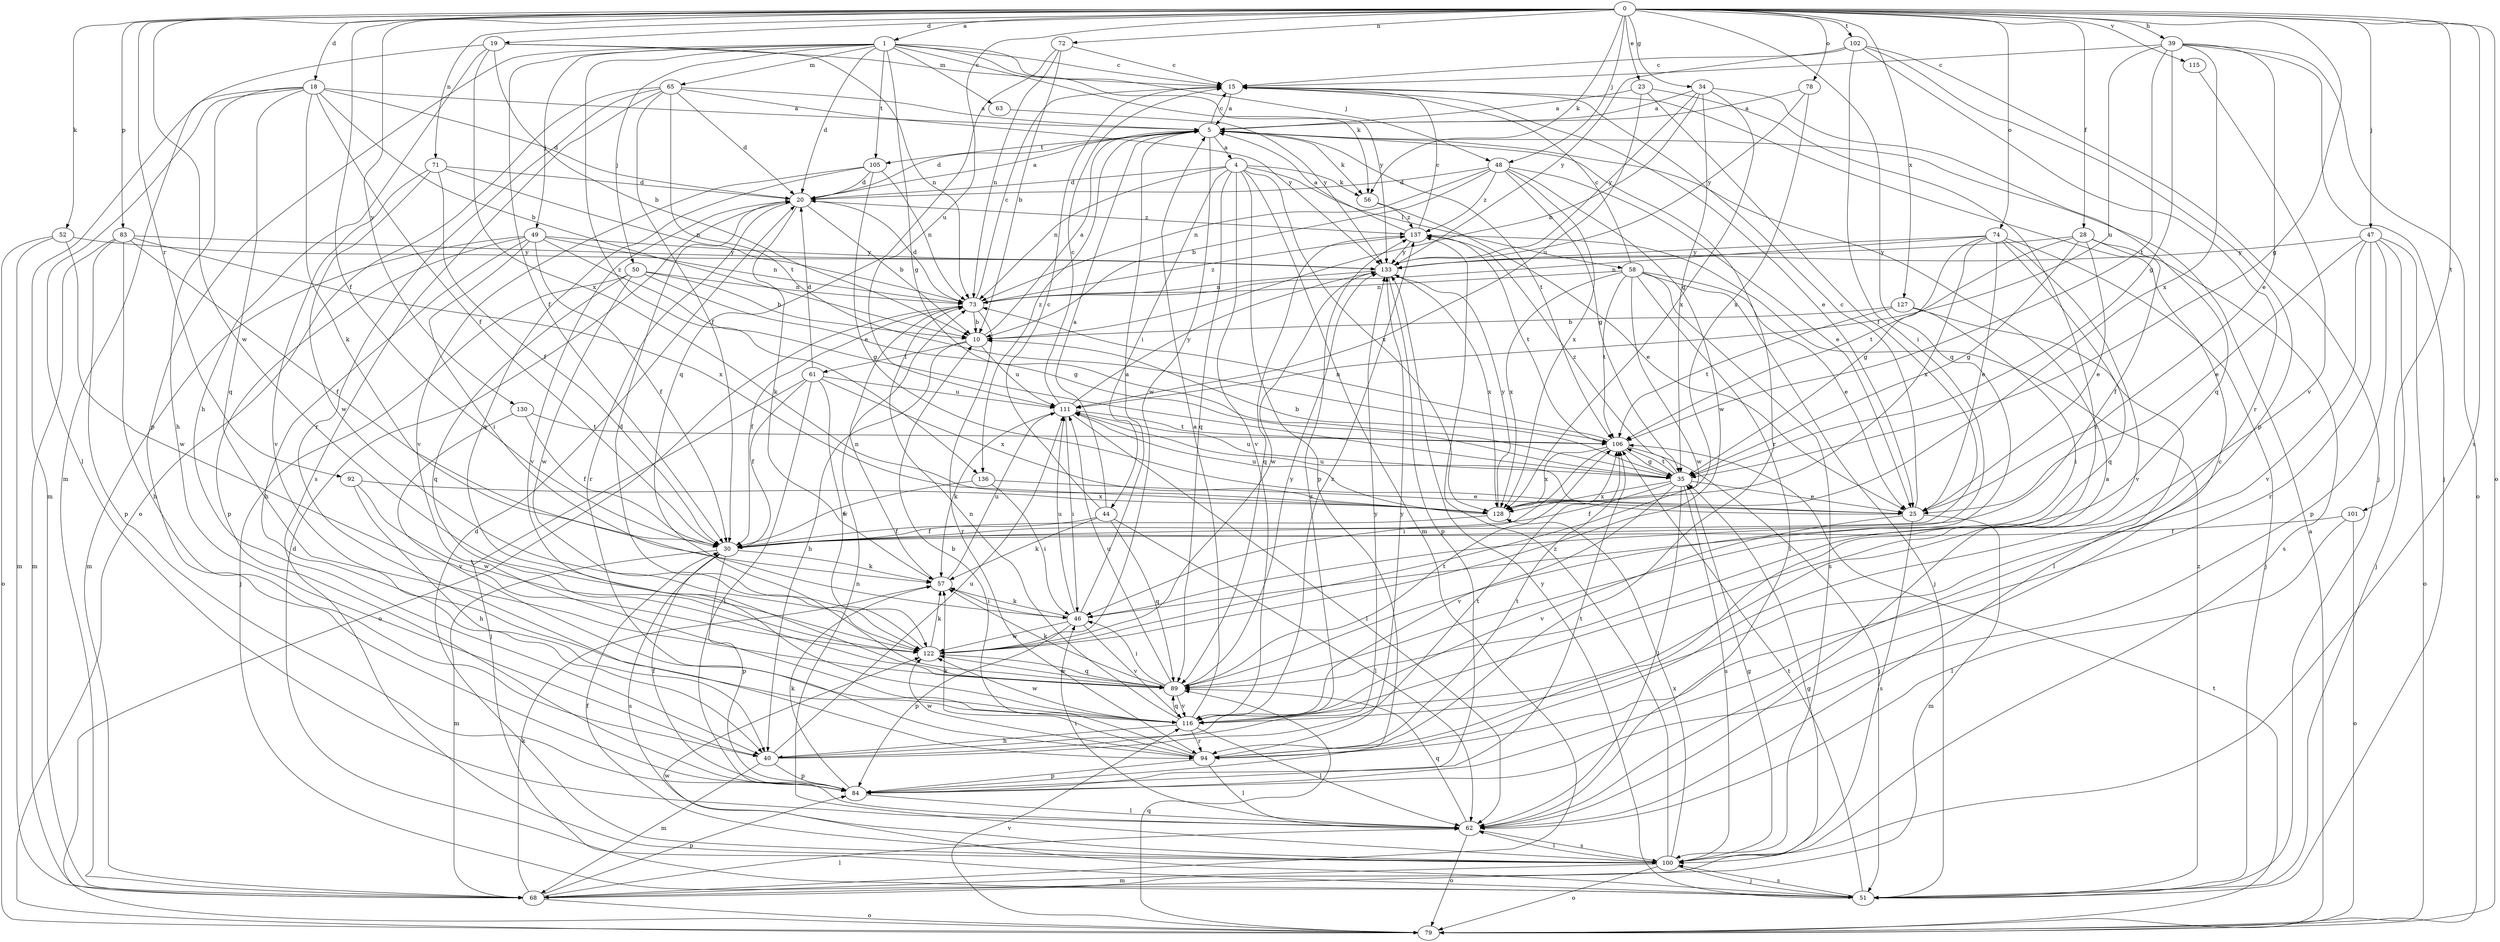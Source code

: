 strict digraph  {
0;
1;
4;
5;
10;
15;
18;
19;
20;
23;
25;
28;
30;
34;
35;
39;
40;
44;
46;
47;
48;
49;
50;
51;
52;
56;
57;
58;
61;
62;
63;
65;
68;
71;
72;
73;
74;
78;
79;
83;
84;
89;
92;
94;
100;
101;
102;
105;
106;
111;
115;
116;
122;
127;
128;
130;
133;
136;
137;
0 -> 1  [label=a];
0 -> 18  [label=d];
0 -> 19  [label=d];
0 -> 23  [label=e];
0 -> 28  [label=f];
0 -> 30  [label=f];
0 -> 34  [label=g];
0 -> 35  [label=g];
0 -> 39  [label=h];
0 -> 47  [label=j];
0 -> 48  [label=j];
0 -> 52  [label=k];
0 -> 56  [label=k];
0 -> 71  [label=n];
0 -> 72  [label=n];
0 -> 74  [label=o];
0 -> 78  [label=o];
0 -> 79  [label=o];
0 -> 83  [label=p];
0 -> 89  [label=q];
0 -> 92  [label=r];
0 -> 100  [label=s];
0 -> 101  [label=t];
0 -> 102  [label=t];
0 -> 111  [label=u];
0 -> 115  [label=v];
0 -> 122  [label=w];
0 -> 127  [label=x];
0 -> 130  [label=y];
1 -> 15  [label=c];
1 -> 20  [label=d];
1 -> 30  [label=f];
1 -> 35  [label=g];
1 -> 48  [label=j];
1 -> 49  [label=j];
1 -> 50  [label=j];
1 -> 56  [label=k];
1 -> 63  [label=m];
1 -> 65  [label=m];
1 -> 84  [label=p];
1 -> 105  [label=t];
1 -> 133  [label=y];
1 -> 136  [label=z];
4 -> 20  [label=d];
4 -> 44  [label=i];
4 -> 56  [label=k];
4 -> 58  [label=l];
4 -> 68  [label=m];
4 -> 73  [label=n];
4 -> 84  [label=p];
4 -> 89  [label=q];
4 -> 116  [label=v];
4 -> 128  [label=x];
5 -> 4  [label=a];
5 -> 15  [label=c];
5 -> 20  [label=d];
5 -> 56  [label=k];
5 -> 94  [label=r];
5 -> 105  [label=t];
5 -> 106  [label=t];
5 -> 122  [label=w];
5 -> 136  [label=z];
10 -> 5  [label=a];
10 -> 40  [label=h];
10 -> 61  [label=l];
10 -> 111  [label=u];
15 -> 5  [label=a];
15 -> 25  [label=e];
18 -> 5  [label=a];
18 -> 10  [label=b];
18 -> 20  [label=d];
18 -> 30  [label=f];
18 -> 40  [label=h];
18 -> 57  [label=k];
18 -> 62  [label=l];
18 -> 68  [label=m];
18 -> 89  [label=q];
19 -> 10  [label=b];
19 -> 15  [label=c];
19 -> 40  [label=h];
19 -> 68  [label=m];
19 -> 73  [label=n];
19 -> 128  [label=x];
20 -> 5  [label=a];
20 -> 10  [label=b];
20 -> 57  [label=k];
20 -> 94  [label=r];
20 -> 116  [label=v];
20 -> 137  [label=z];
23 -> 5  [label=a];
23 -> 30  [label=f];
23 -> 94  [label=r];
23 -> 111  [label=u];
25 -> 15  [label=c];
25 -> 68  [label=m];
25 -> 100  [label=s];
25 -> 111  [label=u];
25 -> 116  [label=v];
28 -> 25  [label=e];
28 -> 30  [label=f];
28 -> 35  [label=g];
28 -> 100  [label=s];
28 -> 106  [label=t];
28 -> 133  [label=y];
30 -> 57  [label=k];
30 -> 68  [label=m];
30 -> 84  [label=p];
30 -> 100  [label=s];
34 -> 5  [label=a];
34 -> 10  [label=b];
34 -> 35  [label=g];
34 -> 89  [label=q];
34 -> 128  [label=x];
34 -> 133  [label=y];
35 -> 10  [label=b];
35 -> 25  [label=e];
35 -> 30  [label=f];
35 -> 62  [label=l];
35 -> 100  [label=s];
35 -> 106  [label=t];
35 -> 111  [label=u];
35 -> 116  [label=v];
35 -> 128  [label=x];
35 -> 137  [label=z];
39 -> 15  [label=c];
39 -> 25  [label=e];
39 -> 35  [label=g];
39 -> 51  [label=j];
39 -> 79  [label=o];
39 -> 106  [label=t];
39 -> 111  [label=u];
39 -> 128  [label=x];
40 -> 68  [label=m];
40 -> 84  [label=p];
40 -> 106  [label=t];
40 -> 111  [label=u];
40 -> 133  [label=y];
40 -> 137  [label=z];
44 -> 5  [label=a];
44 -> 15  [label=c];
44 -> 30  [label=f];
44 -> 57  [label=k];
44 -> 62  [label=l];
44 -> 89  [label=q];
46 -> 5  [label=a];
46 -> 57  [label=k];
46 -> 84  [label=p];
46 -> 111  [label=u];
46 -> 116  [label=v];
46 -> 122  [label=w];
47 -> 25  [label=e];
47 -> 51  [label=j];
47 -> 79  [label=o];
47 -> 84  [label=p];
47 -> 94  [label=r];
47 -> 116  [label=v];
47 -> 133  [label=y];
48 -> 10  [label=b];
48 -> 20  [label=d];
48 -> 25  [label=e];
48 -> 35  [label=g];
48 -> 73  [label=n];
48 -> 122  [label=w];
48 -> 128  [label=x];
48 -> 137  [label=z];
49 -> 30  [label=f];
49 -> 35  [label=g];
49 -> 40  [label=h];
49 -> 46  [label=i];
49 -> 68  [label=m];
49 -> 73  [label=n];
49 -> 84  [label=p];
49 -> 133  [label=y];
50 -> 10  [label=b];
50 -> 35  [label=g];
50 -> 51  [label=j];
50 -> 73  [label=n];
50 -> 89  [label=q];
50 -> 122  [label=w];
51 -> 20  [label=d];
51 -> 100  [label=s];
51 -> 106  [label=t];
51 -> 122  [label=w];
51 -> 133  [label=y];
51 -> 137  [label=z];
52 -> 68  [label=m];
52 -> 79  [label=o];
52 -> 122  [label=w];
52 -> 133  [label=y];
56 -> 25  [label=e];
56 -> 137  [label=z];
57 -> 46  [label=i];
57 -> 73  [label=n];
57 -> 111  [label=u];
58 -> 15  [label=c];
58 -> 25  [label=e];
58 -> 51  [label=j];
58 -> 62  [label=l];
58 -> 73  [label=n];
58 -> 100  [label=s];
58 -> 106  [label=t];
58 -> 122  [label=w];
58 -> 128  [label=x];
61 -> 20  [label=d];
61 -> 30  [label=f];
61 -> 51  [label=j];
61 -> 62  [label=l];
61 -> 111  [label=u];
61 -> 122  [label=w];
61 -> 128  [label=x];
62 -> 5  [label=a];
62 -> 15  [label=c];
62 -> 46  [label=i];
62 -> 79  [label=o];
62 -> 89  [label=q];
62 -> 100  [label=s];
63 -> 133  [label=y];
65 -> 5  [label=a];
65 -> 20  [label=d];
65 -> 30  [label=f];
65 -> 79  [label=o];
65 -> 94  [label=r];
65 -> 100  [label=s];
65 -> 106  [label=t];
65 -> 133  [label=y];
68 -> 35  [label=g];
68 -> 57  [label=k];
68 -> 62  [label=l];
68 -> 79  [label=o];
68 -> 84  [label=p];
71 -> 20  [label=d];
71 -> 30  [label=f];
71 -> 73  [label=n];
71 -> 116  [label=v];
71 -> 122  [label=w];
72 -> 10  [label=b];
72 -> 15  [label=c];
72 -> 73  [label=n];
72 -> 89  [label=q];
73 -> 10  [label=b];
73 -> 15  [label=c];
73 -> 20  [label=d];
73 -> 30  [label=f];
73 -> 79  [label=o];
73 -> 94  [label=r];
73 -> 137  [label=z];
74 -> 25  [label=e];
74 -> 35  [label=g];
74 -> 51  [label=j];
74 -> 73  [label=n];
74 -> 89  [label=q];
74 -> 116  [label=v];
74 -> 128  [label=x];
74 -> 133  [label=y];
78 -> 5  [label=a];
78 -> 128  [label=x];
78 -> 133  [label=y];
79 -> 5  [label=a];
79 -> 89  [label=q];
79 -> 106  [label=t];
79 -> 116  [label=v];
83 -> 30  [label=f];
83 -> 40  [label=h];
83 -> 68  [label=m];
83 -> 84  [label=p];
83 -> 128  [label=x];
83 -> 133  [label=y];
84 -> 30  [label=f];
84 -> 57  [label=k];
84 -> 62  [label=l];
84 -> 106  [label=t];
89 -> 46  [label=i];
89 -> 57  [label=k];
89 -> 106  [label=t];
89 -> 111  [label=u];
89 -> 116  [label=v];
89 -> 122  [label=w];
89 -> 133  [label=y];
92 -> 40  [label=h];
92 -> 122  [label=w];
92 -> 128  [label=x];
94 -> 10  [label=b];
94 -> 57  [label=k];
94 -> 62  [label=l];
94 -> 84  [label=p];
94 -> 106  [label=t];
94 -> 122  [label=w];
94 -> 133  [label=y];
100 -> 20  [label=d];
100 -> 30  [label=f];
100 -> 35  [label=g];
100 -> 51  [label=j];
100 -> 62  [label=l];
100 -> 68  [label=m];
100 -> 73  [label=n];
100 -> 79  [label=o];
100 -> 128  [label=x];
100 -> 137  [label=z];
101 -> 30  [label=f];
101 -> 62  [label=l];
101 -> 79  [label=o];
102 -> 15  [label=c];
102 -> 46  [label=i];
102 -> 51  [label=j];
102 -> 84  [label=p];
102 -> 94  [label=r];
102 -> 133  [label=y];
105 -> 20  [label=d];
105 -> 25  [label=e];
105 -> 73  [label=n];
105 -> 89  [label=q];
105 -> 116  [label=v];
106 -> 35  [label=g];
106 -> 46  [label=i];
106 -> 51  [label=j];
106 -> 73  [label=n];
106 -> 128  [label=x];
111 -> 15  [label=c];
111 -> 46  [label=i];
111 -> 57  [label=k];
111 -> 62  [label=l];
111 -> 106  [label=t];
111 -> 133  [label=y];
115 -> 116  [label=v];
116 -> 5  [label=a];
116 -> 40  [label=h];
116 -> 62  [label=l];
116 -> 73  [label=n];
116 -> 89  [label=q];
116 -> 94  [label=r];
116 -> 122  [label=w];
116 -> 137  [label=z];
122 -> 20  [label=d];
122 -> 57  [label=k];
122 -> 89  [label=q];
127 -> 10  [label=b];
127 -> 46  [label=i];
127 -> 62  [label=l];
127 -> 106  [label=t];
128 -> 30  [label=f];
128 -> 111  [label=u];
128 -> 133  [label=y];
130 -> 30  [label=f];
130 -> 106  [label=t];
130 -> 116  [label=v];
133 -> 73  [label=n];
133 -> 84  [label=p];
133 -> 122  [label=w];
133 -> 128  [label=x];
136 -> 25  [label=e];
136 -> 30  [label=f];
136 -> 46  [label=i];
137 -> 5  [label=a];
137 -> 15  [label=c];
137 -> 89  [label=q];
137 -> 106  [label=t];
137 -> 133  [label=y];
}
